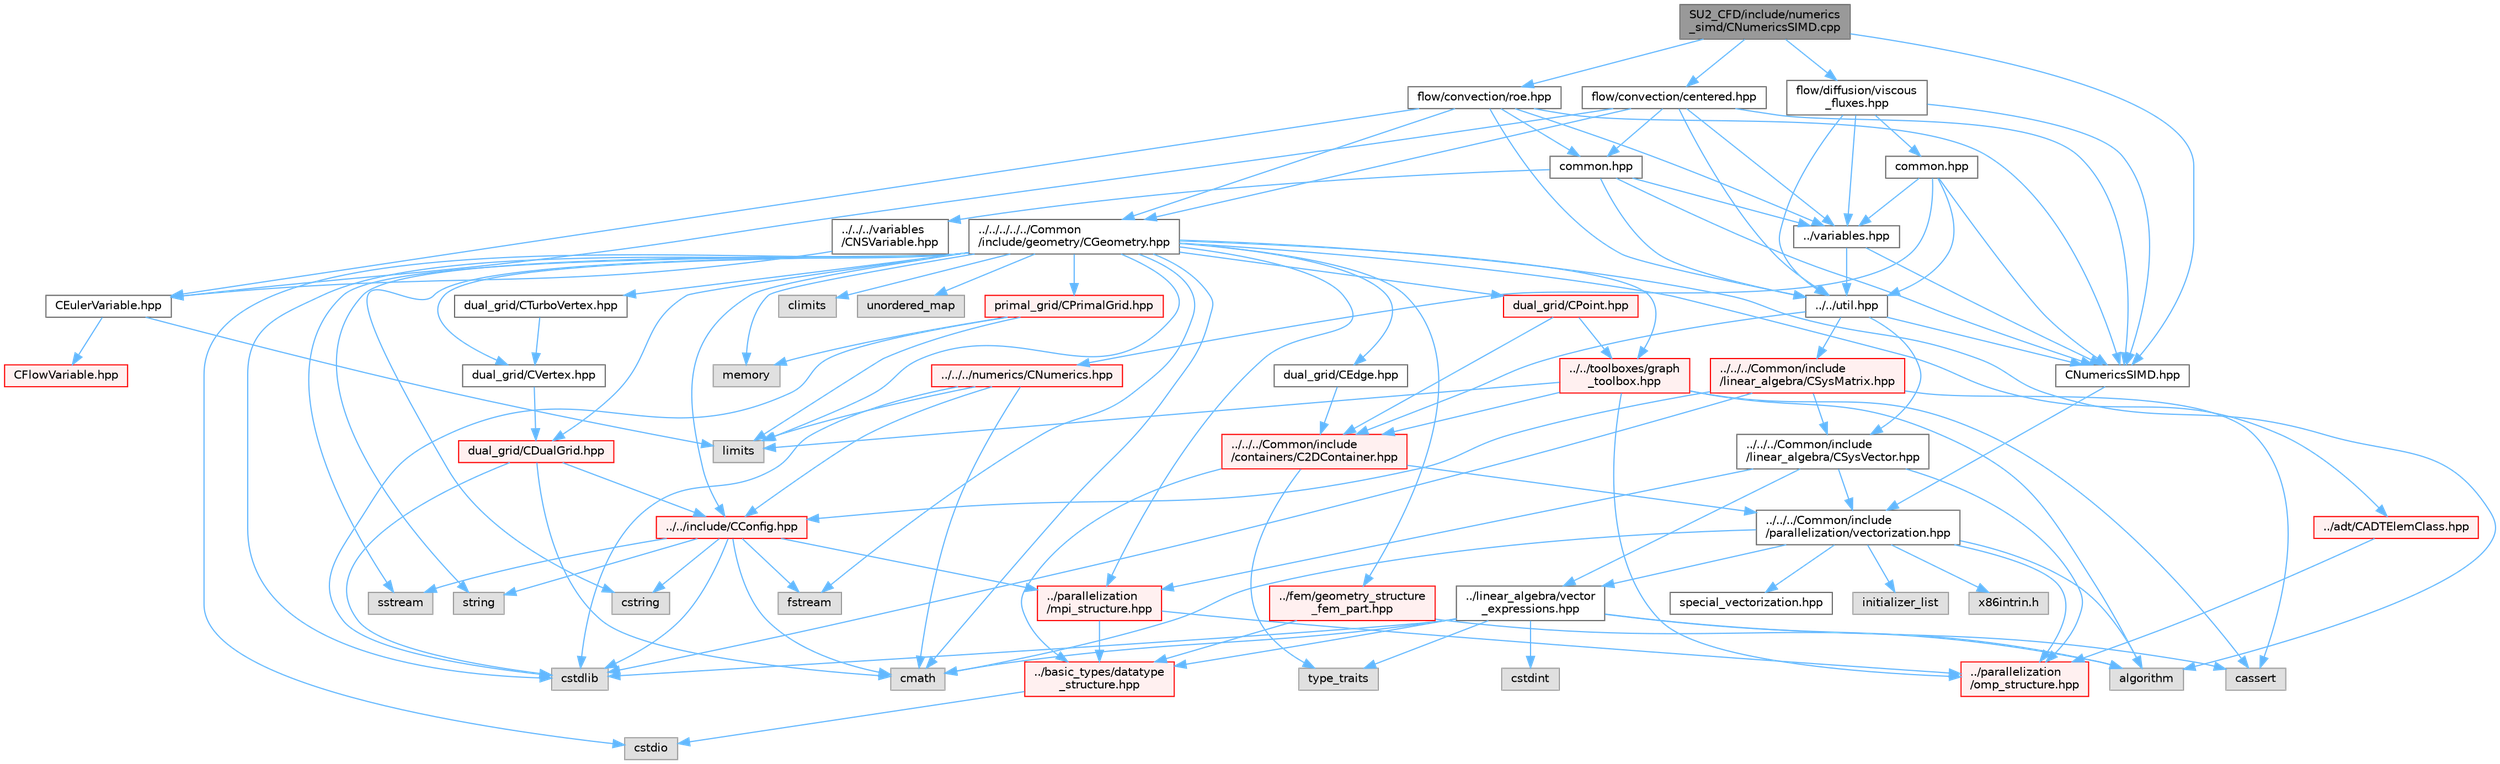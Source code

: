 digraph "SU2_CFD/include/numerics_simd/CNumericsSIMD.cpp"
{
 // LATEX_PDF_SIZE
  bgcolor="transparent";
  edge [fontname=Helvetica,fontsize=10,labelfontname=Helvetica,labelfontsize=10];
  node [fontname=Helvetica,fontsize=10,shape=box,height=0.2,width=0.4];
  Node1 [id="Node000001",label="SU2_CFD/include/numerics\l_simd/CNumericsSIMD.cpp",height=0.2,width=0.4,color="gray40", fillcolor="grey60", style="filled", fontcolor="black",tooltip=" "];
  Node1 -> Node2 [id="edge1_Node000001_Node000002",color="steelblue1",style="solid",tooltip=" "];
  Node2 [id="Node000002",label="CNumericsSIMD.hpp",height=0.2,width=0.4,color="grey40", fillcolor="white", style="filled",URL="$CNumericsSIMD_8hpp.html",tooltip="Vectorized (SIMD) numerics classes."];
  Node2 -> Node3 [id="edge2_Node000002_Node000003",color="steelblue1",style="solid",tooltip=" "];
  Node3 [id="Node000003",label="../../../Common/include\l/parallelization/vectorization.hpp",height=0.2,width=0.4,color="grey40", fillcolor="white", style="filled",URL="$vectorization_8hpp.html",tooltip="Implementation of a portable SIMD type."];
  Node3 -> Node4 [id="edge3_Node000003_Node000004",color="steelblue1",style="solid",tooltip=" "];
  Node4 [id="Node000004",label="../linear_algebra/vector\l_expressions.hpp",height=0.2,width=0.4,color="grey40", fillcolor="white", style="filled",URL="$vector__expressions_8hpp.html",tooltip="Expression templates for vector types with coefficient-wise operations."];
  Node4 -> Node5 [id="edge4_Node000004_Node000005",color="steelblue1",style="solid",tooltip=" "];
  Node5 [id="Node000005",label="../basic_types/datatype\l_structure.hpp",height=0.2,width=0.4,color="red", fillcolor="#FFF0F0", style="filled",URL="$datatype__structure_8hpp.html",tooltip="Headers for generalized datatypes, defines an interface for AD types."];
  Node5 -> Node8 [id="edge5_Node000005_Node000008",color="steelblue1",style="solid",tooltip=" "];
  Node8 [id="Node000008",label="cstdio",height=0.2,width=0.4,color="grey60", fillcolor="#E0E0E0", style="filled",tooltip=" "];
  Node4 -> Node10 [id="edge6_Node000004_Node000010",color="steelblue1",style="solid",tooltip=" "];
  Node10 [id="Node000010",label="type_traits",height=0.2,width=0.4,color="grey60", fillcolor="#E0E0E0", style="filled",tooltip=" "];
  Node4 -> Node15 [id="edge7_Node000004_Node000015",color="steelblue1",style="solid",tooltip=" "];
  Node15 [id="Node000015",label="algorithm",height=0.2,width=0.4,color="grey60", fillcolor="#E0E0E0", style="filled",tooltip=" "];
  Node4 -> Node16 [id="edge8_Node000004_Node000016",color="steelblue1",style="solid",tooltip=" "];
  Node16 [id="Node000016",label="cassert",height=0.2,width=0.4,color="grey60", fillcolor="#E0E0E0", style="filled",tooltip=" "];
  Node4 -> Node17 [id="edge9_Node000004_Node000017",color="steelblue1",style="solid",tooltip=" "];
  Node17 [id="Node000017",label="cstdlib",height=0.2,width=0.4,color="grey60", fillcolor="#E0E0E0", style="filled",tooltip=" "];
  Node4 -> Node18 [id="edge10_Node000004_Node000018",color="steelblue1",style="solid",tooltip=" "];
  Node18 [id="Node000018",label="cmath",height=0.2,width=0.4,color="grey60", fillcolor="#E0E0E0", style="filled",tooltip=" "];
  Node4 -> Node19 [id="edge11_Node000004_Node000019",color="steelblue1",style="solid",tooltip=" "];
  Node19 [id="Node000019",label="cstdint",height=0.2,width=0.4,color="grey60", fillcolor="#E0E0E0", style="filled",tooltip=" "];
  Node3 -> Node12 [id="edge12_Node000003_Node000012",color="steelblue1",style="solid",tooltip=" "];
  Node12 [id="Node000012",label="../parallelization\l/omp_structure.hpp",height=0.2,width=0.4,color="red", fillcolor="#FFF0F0", style="filled",URL="$omp__structure_8hpp.html",tooltip="OpenMP interface header, provides compatibility functions if the code is built without OpenMP support..."];
  Node3 -> Node20 [id="edge13_Node000003_Node000020",color="steelblue1",style="solid",tooltip=" "];
  Node20 [id="Node000020",label="initializer_list",height=0.2,width=0.4,color="grey60", fillcolor="#E0E0E0", style="filled",tooltip=" "];
  Node3 -> Node15 [id="edge14_Node000003_Node000015",color="steelblue1",style="solid",tooltip=" "];
  Node3 -> Node18 [id="edge15_Node000003_Node000018",color="steelblue1",style="solid",tooltip=" "];
  Node3 -> Node21 [id="edge16_Node000003_Node000021",color="steelblue1",style="solid",tooltip=" "];
  Node21 [id="Node000021",label="x86intrin.h",height=0.2,width=0.4,color="grey60", fillcolor="#E0E0E0", style="filled",tooltip=" "];
  Node3 -> Node22 [id="edge17_Node000003_Node000022",color="steelblue1",style="solid",tooltip=" "];
  Node22 [id="Node000022",label="special_vectorization.hpp",height=0.2,width=0.4,color="grey40", fillcolor="white", style="filled",URL="$special__vectorization_8hpp.html",tooltip="Code generator header to create specializations of simd::Array."];
  Node1 -> Node23 [id="edge18_Node000001_Node000023",color="steelblue1",style="solid",tooltip=" "];
  Node23 [id="Node000023",label="flow/convection/roe.hpp",height=0.2,width=0.4,color="grey40", fillcolor="white", style="filled",URL="$simd_2flow_2convection_2roe_8hpp.html",tooltip="Roe-family of convective schemes."];
  Node23 -> Node2 [id="edge19_Node000023_Node000002",color="steelblue1",style="solid",tooltip=" "];
  Node23 -> Node24 [id="edge20_Node000023_Node000024",color="steelblue1",style="solid",tooltip=" "];
  Node24 [id="Node000024",label="../../util.hpp",height=0.2,width=0.4,color="grey40", fillcolor="white", style="filled",URL="$util_8hpp.html",tooltip="Generic auxiliary functions."];
  Node24 -> Node2 [id="edge21_Node000024_Node000002",color="steelblue1",style="solid",tooltip=" "];
  Node24 -> Node25 [id="edge22_Node000024_Node000025",color="steelblue1",style="solid",tooltip=" "];
  Node25 [id="Node000025",label="../../../Common/include\l/containers/C2DContainer.hpp",height=0.2,width=0.4,color="red", fillcolor="#FFF0F0", style="filled",URL="$C2DContainer_8hpp.html",tooltip="A templated vector/matrix object."];
  Node25 -> Node5 [id="edge23_Node000025_Node000005",color="steelblue1",style="solid",tooltip=" "];
  Node25 -> Node3 [id="edge24_Node000025_Node000003",color="steelblue1",style="solid",tooltip=" "];
  Node25 -> Node10 [id="edge25_Node000025_Node000010",color="steelblue1",style="solid",tooltip=" "];
  Node24 -> Node30 [id="edge26_Node000024_Node000030",color="steelblue1",style="solid",tooltip=" "];
  Node30 [id="Node000030",label="../../../Common/include\l/linear_algebra/CSysVector.hpp",height=0.2,width=0.4,color="grey40", fillcolor="white", style="filled",URL="$CSysVector_8hpp.html",tooltip="Declararion and inlines of the vector class used in the solution of large, distributed,..."];
  Node30 -> Node31 [id="edge27_Node000030_Node000031",color="steelblue1",style="solid",tooltip=" "];
  Node31 [id="Node000031",label="../parallelization\l/mpi_structure.hpp",height=0.2,width=0.4,color="red", fillcolor="#FFF0F0", style="filled",URL="$mpi__structure_8hpp.html",tooltip="Headers of the mpi interface for generalized datatypes. The subroutines and functions are in the mpi_..."];
  Node31 -> Node5 [id="edge28_Node000031_Node000005",color="steelblue1",style="solid",tooltip=" "];
  Node31 -> Node12 [id="edge29_Node000031_Node000012",color="steelblue1",style="solid",tooltip=" "];
  Node30 -> Node12 [id="edge30_Node000030_Node000012",color="steelblue1",style="solid",tooltip=" "];
  Node30 -> Node3 [id="edge31_Node000030_Node000003",color="steelblue1",style="solid",tooltip=" "];
  Node30 -> Node4 [id="edge32_Node000030_Node000004",color="steelblue1",style="solid",tooltip=" "];
  Node24 -> Node33 [id="edge33_Node000024_Node000033",color="steelblue1",style="solid",tooltip=" "];
  Node33 [id="Node000033",label="../../../Common/include\l/linear_algebra/CSysMatrix.hpp",height=0.2,width=0.4,color="red", fillcolor="#FFF0F0", style="filled",URL="$CSysMatrix_8hpp.html",tooltip="Declaration of the block-sparse matrix class. The implemtation is in CSysMatrix.cpp."];
  Node33 -> Node34 [id="edge34_Node000033_Node000034",color="steelblue1",style="solid",tooltip=" "];
  Node34 [id="Node000034",label="../../include/CConfig.hpp",height=0.2,width=0.4,color="red", fillcolor="#FFF0F0", style="filled",URL="$CConfig_8hpp.html",tooltip="All the information about the definition of the physical problem. The subroutines and functions are i..."];
  Node34 -> Node31 [id="edge35_Node000034_Node000031",color="steelblue1",style="solid",tooltip=" "];
  Node34 -> Node17 [id="edge36_Node000034_Node000017",color="steelblue1",style="solid",tooltip=" "];
  Node34 -> Node35 [id="edge37_Node000034_Node000035",color="steelblue1",style="solid",tooltip=" "];
  Node35 [id="Node000035",label="fstream",height=0.2,width=0.4,color="grey60", fillcolor="#E0E0E0", style="filled",tooltip=" "];
  Node34 -> Node36 [id="edge38_Node000034_Node000036",color="steelblue1",style="solid",tooltip=" "];
  Node36 [id="Node000036",label="sstream",height=0.2,width=0.4,color="grey60", fillcolor="#E0E0E0", style="filled",tooltip=" "];
  Node34 -> Node37 [id="edge39_Node000034_Node000037",color="steelblue1",style="solid",tooltip=" "];
  Node37 [id="Node000037",label="string",height=0.2,width=0.4,color="grey60", fillcolor="#E0E0E0", style="filled",tooltip=" "];
  Node34 -> Node28 [id="edge40_Node000034_Node000028",color="steelblue1",style="solid",tooltip=" "];
  Node28 [id="Node000028",label="cstring",height=0.2,width=0.4,color="grey60", fillcolor="#E0E0E0", style="filled",tooltip=" "];
  Node34 -> Node18 [id="edge41_Node000034_Node000018",color="steelblue1",style="solid",tooltip=" "];
  Node33 -> Node30 [id="edge42_Node000033_Node000030",color="steelblue1",style="solid",tooltip=" "];
  Node33 -> Node17 [id="edge43_Node000033_Node000017",color="steelblue1",style="solid",tooltip=" "];
  Node33 -> Node16 [id="edge44_Node000033_Node000016",color="steelblue1",style="solid",tooltip=" "];
  Node23 -> Node46 [id="edge45_Node000023_Node000046",color="steelblue1",style="solid",tooltip=" "];
  Node46 [id="Node000046",label="../variables.hpp",height=0.2,width=0.4,color="grey40", fillcolor="white", style="filled",URL="$variables_8hpp.html",tooltip="Collection of types to store physical variables."];
  Node46 -> Node2 [id="edge46_Node000046_Node000002",color="steelblue1",style="solid",tooltip=" "];
  Node46 -> Node24 [id="edge47_Node000046_Node000024",color="steelblue1",style="solid",tooltip=" "];
  Node23 -> Node47 [id="edge48_Node000023_Node000047",color="steelblue1",style="solid",tooltip=" "];
  Node47 [id="Node000047",label="common.hpp",height=0.2,width=0.4,color="grey40", fillcolor="white", style="filled",URL="$convection_2common_8hpp.html",tooltip="Common convection-related methods."];
  Node47 -> Node2 [id="edge49_Node000047_Node000002",color="steelblue1",style="solid",tooltip=" "];
  Node47 -> Node24 [id="edge50_Node000047_Node000024",color="steelblue1",style="solid",tooltip=" "];
  Node47 -> Node46 [id="edge51_Node000047_Node000046",color="steelblue1",style="solid",tooltip=" "];
  Node47 -> Node48 [id="edge52_Node000047_Node000048",color="steelblue1",style="solid",tooltip=" "];
  Node48 [id="Node000048",label="../../../variables\l/CNSVariable.hpp",height=0.2,width=0.4,color="grey40", fillcolor="white", style="filled",URL="$CNSVariable_8hpp.html",tooltip="Class for defining the variables of the compressible Navier-Stokes solver."];
  Node48 -> Node49 [id="edge53_Node000048_Node000049",color="steelblue1",style="solid",tooltip=" "];
  Node49 [id="Node000049",label="CEulerVariable.hpp",height=0.2,width=0.4,color="grey40", fillcolor="white", style="filled",URL="$CEulerVariable_8hpp.html",tooltip="Class for defining the variables of the compressible Euler solver."];
  Node49 -> Node50 [id="edge54_Node000049_Node000050",color="steelblue1",style="solid",tooltip=" "];
  Node50 [id="Node000050",label="limits",height=0.2,width=0.4,color="grey60", fillcolor="#E0E0E0", style="filled",tooltip=" "];
  Node49 -> Node51 [id="edge55_Node000049_Node000051",color="steelblue1",style="solid",tooltip=" "];
  Node51 [id="Node000051",label="CFlowVariable.hpp",height=0.2,width=0.4,color="red", fillcolor="#FFF0F0", style="filled",URL="$CFlowVariable_8hpp.html",tooltip="Class for defining the common variables of flow solvers."];
  Node23 -> Node49 [id="edge56_Node000023_Node000049",color="steelblue1",style="solid",tooltip=" "];
  Node23 -> Node53 [id="edge57_Node000023_Node000053",color="steelblue1",style="solid",tooltip=" "];
  Node53 [id="Node000053",label="../../../../../Common\l/include/geometry/CGeometry.hpp",height=0.2,width=0.4,color="grey40", fillcolor="white", style="filled",URL="$CGeometry_8hpp.html",tooltip="Headers of the main subroutines for creating the geometrical structure. The subroutines and functions..."];
  Node53 -> Node50 [id="edge58_Node000053_Node000050",color="steelblue1",style="solid",tooltip=" "];
  Node53 -> Node31 [id="edge59_Node000053_Node000031",color="steelblue1",style="solid",tooltip=" "];
  Node53 -> Node37 [id="edge60_Node000053_Node000037",color="steelblue1",style="solid",tooltip=" "];
  Node53 -> Node35 [id="edge61_Node000053_Node000035",color="steelblue1",style="solid",tooltip=" "];
  Node53 -> Node36 [id="edge62_Node000053_Node000036",color="steelblue1",style="solid",tooltip=" "];
  Node53 -> Node18 [id="edge63_Node000053_Node000018",color="steelblue1",style="solid",tooltip=" "];
  Node53 -> Node15 [id="edge64_Node000053_Node000015",color="steelblue1",style="solid",tooltip=" "];
  Node53 -> Node28 [id="edge65_Node000053_Node000028",color="steelblue1",style="solid",tooltip=" "];
  Node53 -> Node8 [id="edge66_Node000053_Node000008",color="steelblue1",style="solid",tooltip=" "];
  Node53 -> Node17 [id="edge67_Node000053_Node000017",color="steelblue1",style="solid",tooltip=" "];
  Node53 -> Node54 [id="edge68_Node000053_Node000054",color="steelblue1",style="solid",tooltip=" "];
  Node54 [id="Node000054",label="climits",height=0.2,width=0.4,color="grey60", fillcolor="#E0E0E0", style="filled",tooltip=" "];
  Node53 -> Node55 [id="edge69_Node000053_Node000055",color="steelblue1",style="solid",tooltip=" "];
  Node55 [id="Node000055",label="memory",height=0.2,width=0.4,color="grey60", fillcolor="#E0E0E0", style="filled",tooltip=" "];
  Node53 -> Node56 [id="edge70_Node000053_Node000056",color="steelblue1",style="solid",tooltip=" "];
  Node56 [id="Node000056",label="unordered_map",height=0.2,width=0.4,color="grey60", fillcolor="#E0E0E0", style="filled",tooltip=" "];
  Node53 -> Node57 [id="edge71_Node000053_Node000057",color="steelblue1",style="solid",tooltip=" "];
  Node57 [id="Node000057",label="primal_grid/CPrimalGrid.hpp",height=0.2,width=0.4,color="red", fillcolor="#FFF0F0", style="filled",URL="$CPrimalGrid_8hpp.html",tooltip="Headers of the main subroutines for storing the primal grid structure. The subroutines and functions ..."];
  Node57 -> Node50 [id="edge72_Node000057_Node000050",color="steelblue1",style="solid",tooltip=" "];
  Node57 -> Node17 [id="edge73_Node000057_Node000017",color="steelblue1",style="solid",tooltip=" "];
  Node57 -> Node55 [id="edge74_Node000057_Node000055",color="steelblue1",style="solid",tooltip=" "];
  Node53 -> Node58 [id="edge75_Node000053_Node000058",color="steelblue1",style="solid",tooltip=" "];
  Node58 [id="Node000058",label="dual_grid/CDualGrid.hpp",height=0.2,width=0.4,color="red", fillcolor="#FFF0F0", style="filled",URL="$CDualGrid_8hpp.html",tooltip="Headers of the main subroutines for doing the complete dual grid structure. The subroutines and funct..."];
  Node58 -> Node18 [id="edge76_Node000058_Node000018",color="steelblue1",style="solid",tooltip=" "];
  Node58 -> Node17 [id="edge77_Node000058_Node000017",color="steelblue1",style="solid",tooltip=" "];
  Node58 -> Node34 [id="edge78_Node000058_Node000034",color="steelblue1",style="solid",tooltip=" "];
  Node53 -> Node59 [id="edge79_Node000053_Node000059",color="steelblue1",style="solid",tooltip=" "];
  Node59 [id="Node000059",label="dual_grid/CPoint.hpp",height=0.2,width=0.4,color="red", fillcolor="#FFF0F0", style="filled",URL="$CPoint_8hpp.html",tooltip="Declaration of the point class that stores geometric and adjacency information for dual control volum..."];
  Node59 -> Node25 [id="edge80_Node000059_Node000025",color="steelblue1",style="solid",tooltip=" "];
  Node59 -> Node60 [id="edge81_Node000059_Node000060",color="steelblue1",style="solid",tooltip=" "];
  Node60 [id="Node000060",label="../../toolboxes/graph\l_toolbox.hpp",height=0.2,width=0.4,color="red", fillcolor="#FFF0F0", style="filled",URL="$graph__toolbox_8hpp.html",tooltip="Functions and classes to build/represent sparse graphs or sparse patterns."];
  Node60 -> Node25 [id="edge82_Node000060_Node000025",color="steelblue1",style="solid",tooltip=" "];
  Node60 -> Node12 [id="edge83_Node000060_Node000012",color="steelblue1",style="solid",tooltip=" "];
  Node60 -> Node50 [id="edge84_Node000060_Node000050",color="steelblue1",style="solid",tooltip=" "];
  Node60 -> Node16 [id="edge85_Node000060_Node000016",color="steelblue1",style="solid",tooltip=" "];
  Node60 -> Node15 [id="edge86_Node000060_Node000015",color="steelblue1",style="solid",tooltip=" "];
  Node53 -> Node64 [id="edge87_Node000053_Node000064",color="steelblue1",style="solid",tooltip=" "];
  Node64 [id="Node000064",label="dual_grid/CEdge.hpp",height=0.2,width=0.4,color="grey40", fillcolor="white", style="filled",URL="$CEdge_8hpp.html",tooltip="Declaration of the edge class CEdge.cpp file."];
  Node64 -> Node25 [id="edge88_Node000064_Node000025",color="steelblue1",style="solid",tooltip=" "];
  Node53 -> Node65 [id="edge89_Node000053_Node000065",color="steelblue1",style="solid",tooltip=" "];
  Node65 [id="Node000065",label="dual_grid/CVertex.hpp",height=0.2,width=0.4,color="grey40", fillcolor="white", style="filled",URL="$CVertex_8hpp.html",tooltip="Headers of the main subroutines for doing the complete dual grid structure. The subroutines and funct..."];
  Node65 -> Node58 [id="edge90_Node000065_Node000058",color="steelblue1",style="solid",tooltip=" "];
  Node53 -> Node66 [id="edge91_Node000053_Node000066",color="steelblue1",style="solid",tooltip=" "];
  Node66 [id="Node000066",label="dual_grid/CTurboVertex.hpp",height=0.2,width=0.4,color="grey40", fillcolor="white", style="filled",URL="$CTurboVertex_8hpp.html",tooltip="Headers of the main subroutines for doing the complete dual grid structure. The subroutines and funct..."];
  Node66 -> Node65 [id="edge92_Node000066_Node000065",color="steelblue1",style="solid",tooltip=" "];
  Node53 -> Node34 [id="edge93_Node000053_Node000034",color="steelblue1",style="solid",tooltip=" "];
  Node53 -> Node67 [id="edge94_Node000053_Node000067",color="steelblue1",style="solid",tooltip=" "];
  Node67 [id="Node000067",label="../fem/geometry_structure\l_fem_part.hpp",height=0.2,width=0.4,color="red", fillcolor="#FFF0F0", style="filled",URL="$geometry__structure__fem__part_8hpp.html",tooltip="Helper classes for the Fluid FEM solver."];
  Node67 -> Node5 [id="edge95_Node000067_Node000005",color="steelblue1",style="solid",tooltip=" "];
  Node67 -> Node15 [id="edge96_Node000067_Node000015",color="steelblue1",style="solid",tooltip=" "];
  Node53 -> Node60 [id="edge97_Node000053_Node000060",color="steelblue1",style="solid",tooltip=" "];
  Node53 -> Node68 [id="edge98_Node000053_Node000068",color="steelblue1",style="solid",tooltip=" "];
  Node68 [id="Node000068",label="../adt/CADTElemClass.hpp",height=0.2,width=0.4,color="red", fillcolor="#FFF0F0", style="filled",URL="$CADTElemClass_8hpp.html",tooltip="Class for storing an ADT of (linear) elements in an arbitrary number of dimensions."];
  Node68 -> Node12 [id="edge99_Node000068_Node000012",color="steelblue1",style="solid",tooltip=" "];
  Node1 -> Node72 [id="edge100_Node000001_Node000072",color="steelblue1",style="solid",tooltip=" "];
  Node72 [id="Node000072",label="flow/convection/centered.hpp",height=0.2,width=0.4,color="grey40", fillcolor="white", style="filled",URL="$simd_2flow_2convection_2centered_8hpp.html",tooltip="Centered convective schemes."];
  Node72 -> Node2 [id="edge101_Node000072_Node000002",color="steelblue1",style="solid",tooltip=" "];
  Node72 -> Node24 [id="edge102_Node000072_Node000024",color="steelblue1",style="solid",tooltip=" "];
  Node72 -> Node46 [id="edge103_Node000072_Node000046",color="steelblue1",style="solid",tooltip=" "];
  Node72 -> Node47 [id="edge104_Node000072_Node000047",color="steelblue1",style="solid",tooltip=" "];
  Node72 -> Node49 [id="edge105_Node000072_Node000049",color="steelblue1",style="solid",tooltip=" "];
  Node72 -> Node53 [id="edge106_Node000072_Node000053",color="steelblue1",style="solid",tooltip=" "];
  Node1 -> Node73 [id="edge107_Node000001_Node000073",color="steelblue1",style="solid",tooltip=" "];
  Node73 [id="Node000073",label="flow/diffusion/viscous\l_fluxes.hpp",height=0.2,width=0.4,color="grey40", fillcolor="white", style="filled",URL="$viscous__fluxes_8hpp.html",tooltip="Decorator classes for computation of viscous fluxes."];
  Node73 -> Node2 [id="edge108_Node000073_Node000002",color="steelblue1",style="solid",tooltip=" "];
  Node73 -> Node24 [id="edge109_Node000073_Node000024",color="steelblue1",style="solid",tooltip=" "];
  Node73 -> Node46 [id="edge110_Node000073_Node000046",color="steelblue1",style="solid",tooltip=" "];
  Node73 -> Node74 [id="edge111_Node000073_Node000074",color="steelblue1",style="solid",tooltip=" "];
  Node74 [id="Node000074",label="common.hpp",height=0.2,width=0.4,color="grey40", fillcolor="white", style="filled",URL="$diffusion_2common_8hpp.html",tooltip="Helper functions for viscous methods."];
  Node74 -> Node2 [id="edge112_Node000074_Node000002",color="steelblue1",style="solid",tooltip=" "];
  Node74 -> Node24 [id="edge113_Node000074_Node000024",color="steelblue1",style="solid",tooltip=" "];
  Node74 -> Node46 [id="edge114_Node000074_Node000046",color="steelblue1",style="solid",tooltip=" "];
  Node74 -> Node75 [id="edge115_Node000074_Node000075",color="steelblue1",style="solid",tooltip=" "];
  Node75 [id="Node000075",label="../../../numerics/CNumerics.hpp",height=0.2,width=0.4,color="red", fillcolor="#FFF0F0", style="filled",URL="$CNumerics_8hpp.html",tooltip="Declaration of the base numerics class, the implementation is in the CNumerics.cpp file."];
  Node75 -> Node18 [id="edge116_Node000075_Node000018",color="steelblue1",style="solid",tooltip=" "];
  Node75 -> Node50 [id="edge117_Node000075_Node000050",color="steelblue1",style="solid",tooltip=" "];
  Node75 -> Node17 [id="edge118_Node000075_Node000017",color="steelblue1",style="solid",tooltip=" "];
  Node75 -> Node34 [id="edge119_Node000075_Node000034",color="steelblue1",style="solid",tooltip=" "];
}
